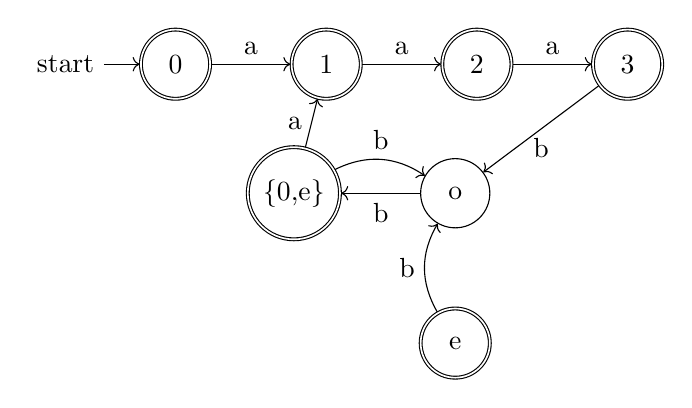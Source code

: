 \begin{tikzpicture}
    \node[state,initial,accepting]     (0)                   {0};
    \node[state,accepting]   (1)    [right=of 0]   {1};
    \node[state,accepting]   (2)    [right=of 1]   {2};
    \node[state,accepting]   (3)    [right=of 2]   {3};
    \node[state]             (odd)  [below right=of 1]   {o};
    \node[state,accepting]   (even) [below=of odd] {e};
    \node[state,accepting]   (0e) [left=of odd] {$\{$0,e$\}$};

    \path[->]
        (0)    edge node [above] {a} (1)
        (1)    edge node [above] {a} (2)
        (2)    edge node [above] {a} (3)
        (3)    edge node [below] {b} (odd)
        (odd)  edge node [below] {b} (0e)
        (0e)   edge node [left] {a} (1)
               edge [bend left] node [above] {b} (odd)
        (even) edge [bend left]  node [left] {b} (odd);
\end{tikzpicture}
